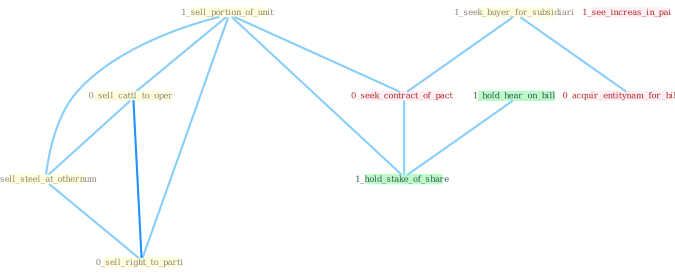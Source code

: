 Graph G{ 
    node
    [shape=polygon,style=filled,width=.5,height=.06,color="#BDFCC9",fixedsize=true,fontsize=4,
    fontcolor="#2f4f4f"];
    {node
    [color="#ffffe0", fontcolor="#8b7d6b"] "1_sell_portion_of_unit " "1_seek_buyer_for_subsidiari " "0_sell_cattl_to_oper " "0_sell_steel_at_othernum " "0_sell_right_to_parti "}
{node [color="#fff0f5", fontcolor="#b22222"] "0_seek_contract_of_pact " "0_acquir_entitynam_for_billion " "1_see_increas_in_pai "}
edge [color="#B0E2FF"];

	"1_sell_portion_of_unit " -- "0_sell_cattl_to_oper " [w="1", color="#87cefa" ];
	"1_sell_portion_of_unit " -- "0_sell_steel_at_othernum " [w="1", color="#87cefa" ];
	"1_sell_portion_of_unit " -- "0_sell_right_to_parti " [w="1", color="#87cefa" ];
	"1_sell_portion_of_unit " -- "0_seek_contract_of_pact " [w="1", color="#87cefa" ];
	"1_sell_portion_of_unit " -- "1_hold_stake_of_share " [w="1", color="#87cefa" ];
	"1_seek_buyer_for_subsidiari " -- "0_seek_contract_of_pact " [w="1", color="#87cefa" ];
	"1_seek_buyer_for_subsidiari " -- "0_acquir_entitynam_for_billion " [w="1", color="#87cefa" ];
	"0_sell_cattl_to_oper " -- "0_sell_steel_at_othernum " [w="1", color="#87cefa" ];
	"0_sell_cattl_to_oper " -- "0_sell_right_to_parti " [w="2", color="#1e90ff" , len=0.8];
	"0_sell_steel_at_othernum " -- "0_sell_right_to_parti " [w="1", color="#87cefa" ];
	"0_seek_contract_of_pact " -- "1_hold_stake_of_share " [w="1", color="#87cefa" ];
	"1_hold_hear_on_bill " -- "1_hold_stake_of_share " [w="1", color="#87cefa" ];
}